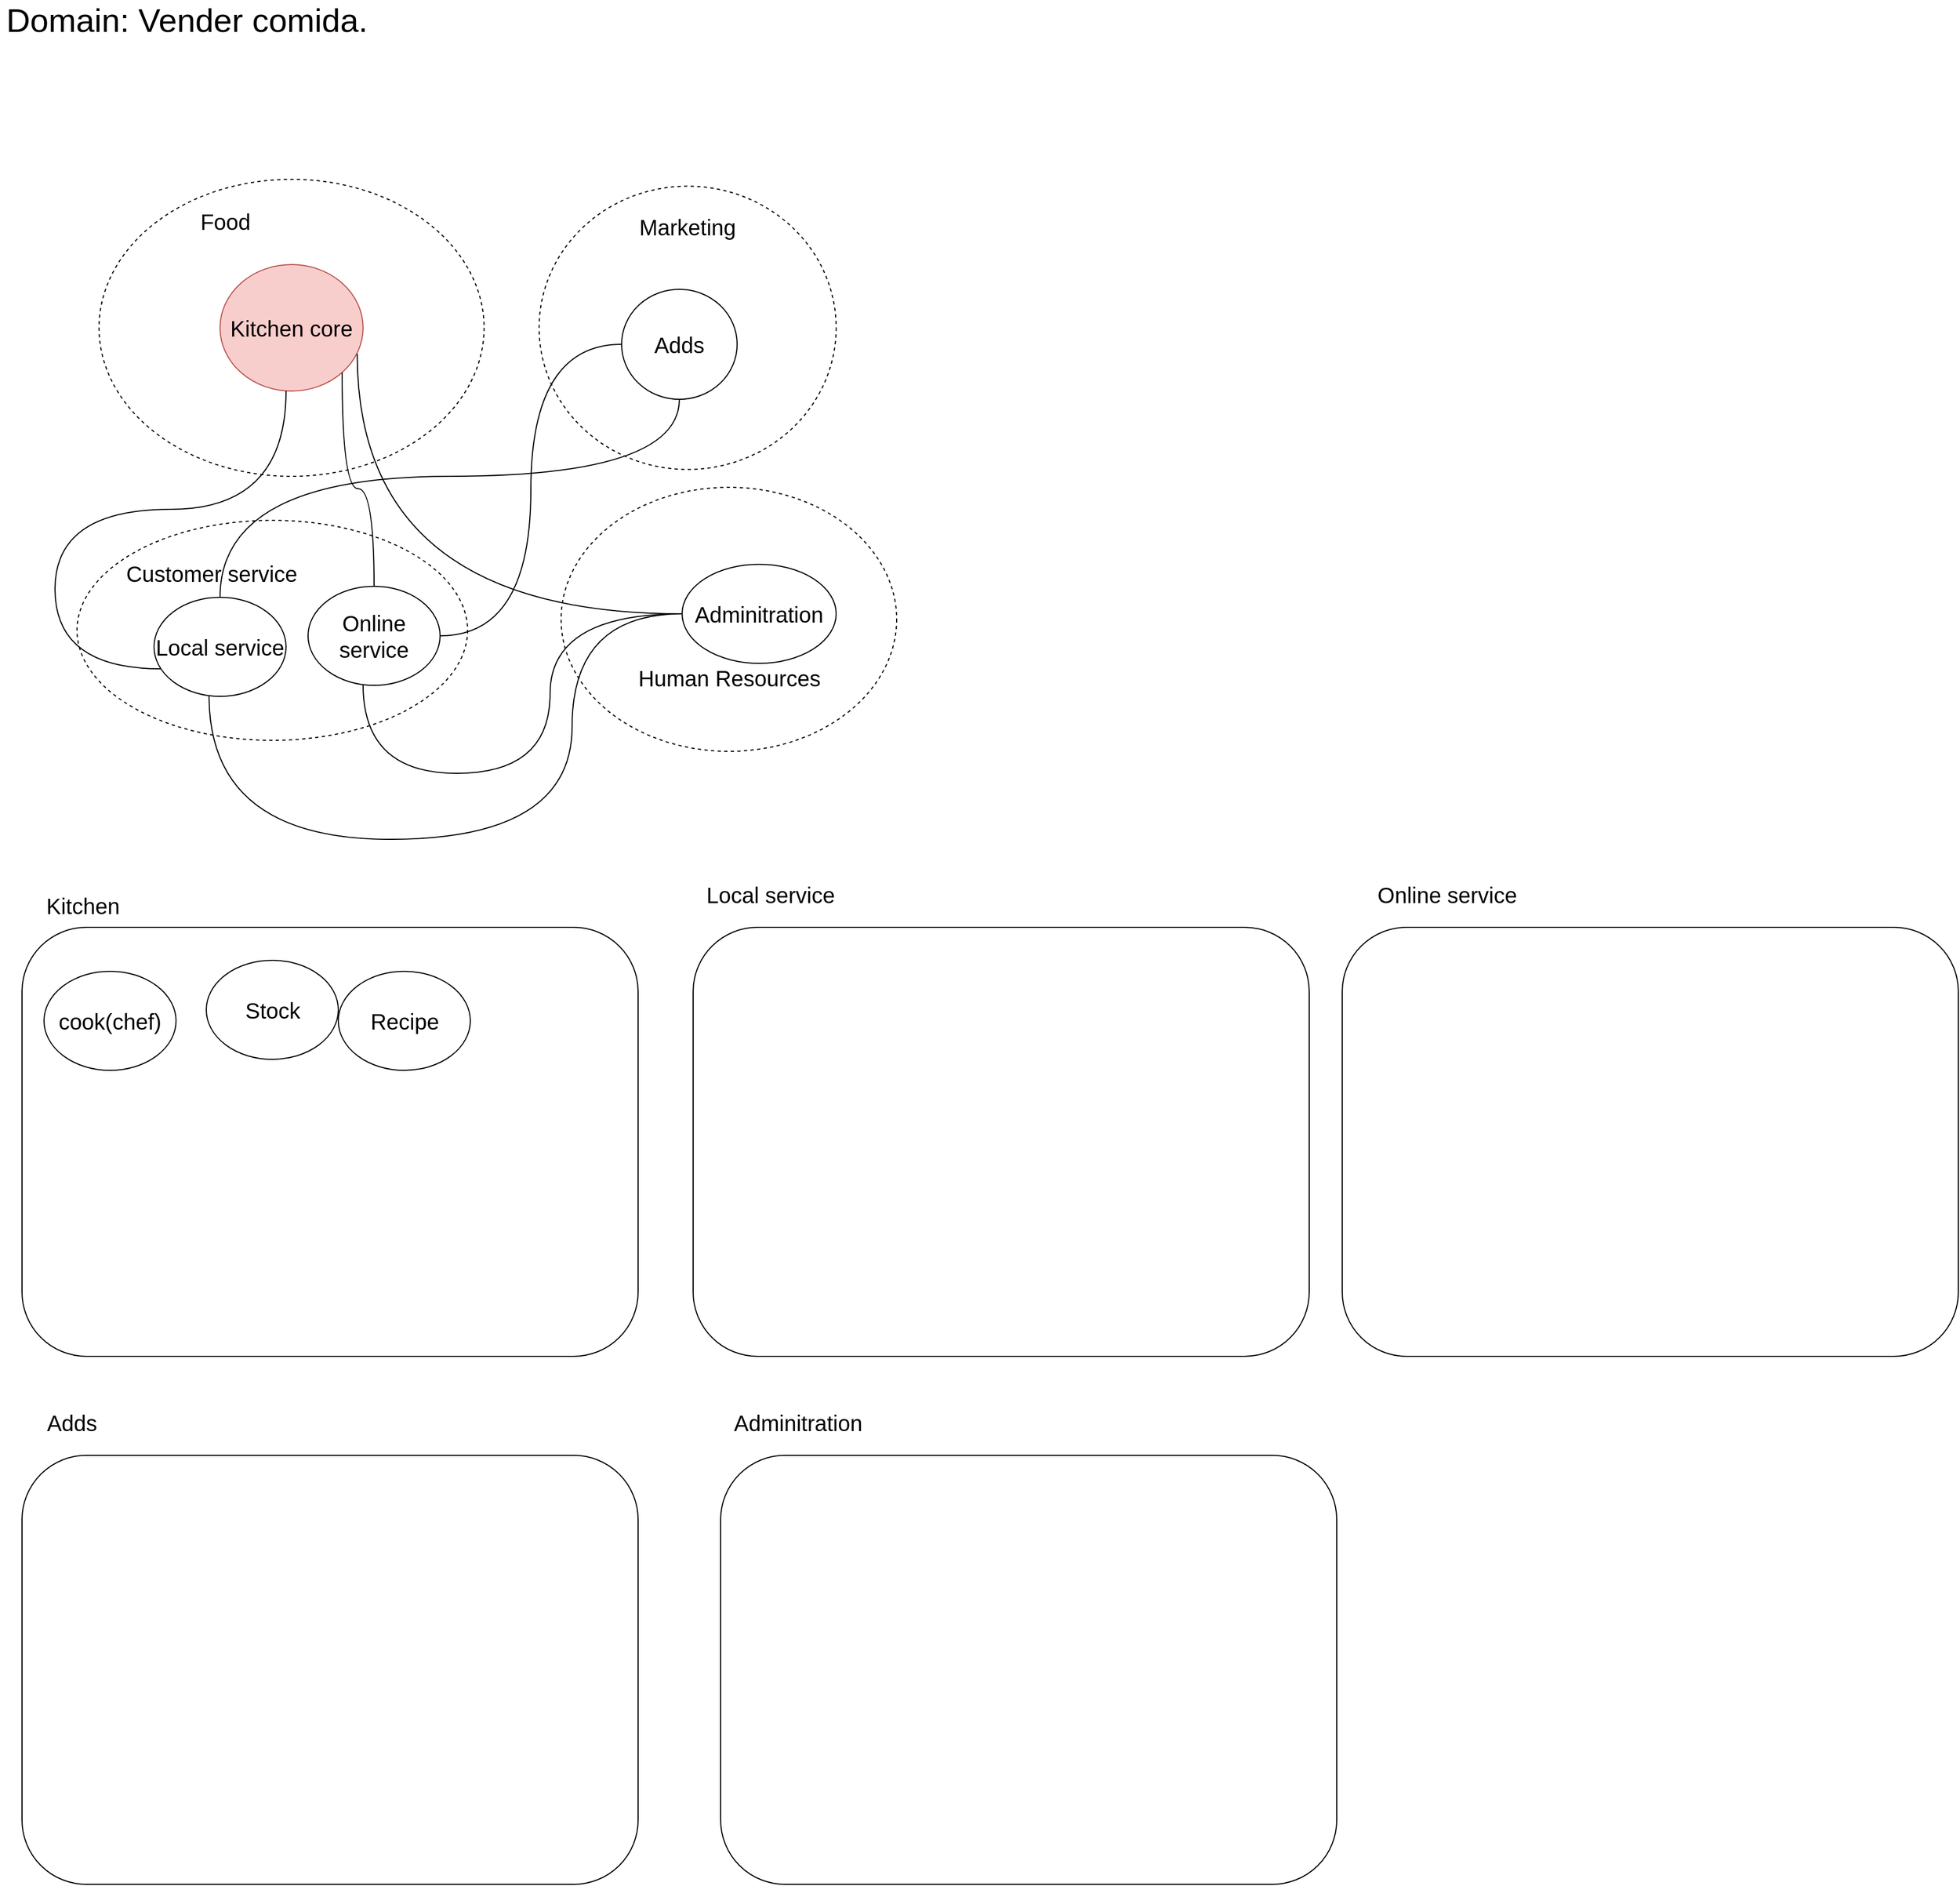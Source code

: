 <mxfile version="20.2.0" type="github" pages="3">
  <diagram id="0bSmpJjXT4QHC9Z0yinY" name="Análisis">
    <mxGraphModel dx="2031" dy="1131" grid="1" gridSize="10" guides="1" tooltips="1" connect="1" arrows="1" fold="1" page="1" pageScale="1" pageWidth="850" pageHeight="1100" math="0" shadow="0">
      <root>
        <mxCell id="0" />
        <mxCell id="1" parent="0" />
        <mxCell id="-irWWOzhihdXzqLK1Ein-37" value="" style="rounded=1;whiteSpace=wrap;html=1;fontSize=20;" vertex="1" parent="1">
          <mxGeometry x="80" y="1040" width="560" height="390" as="geometry" />
        </mxCell>
        <mxCell id="-irWWOzhihdXzqLK1Ein-1" value="&lt;font style=&quot;font-size: 30px;&quot;&gt;Domain: Vender comida.&lt;/font&gt;" style="text;html=1;strokeColor=none;fillColor=none;align=center;verticalAlign=middle;whiteSpace=wrap;rounded=0;" vertex="1" parent="1">
          <mxGeometry x="60" y="200" width="340" height="30" as="geometry" />
        </mxCell>
        <mxCell id="-irWWOzhihdXzqLK1Ein-2" value="" style="ellipse;whiteSpace=wrap;html=1;fontSize=30;dashed=1;" vertex="1" parent="1">
          <mxGeometry x="150" y="360" width="350" height="270" as="geometry" />
        </mxCell>
        <mxCell id="-irWWOzhihdXzqLK1Ein-3" value="" style="ellipse;whiteSpace=wrap;html=1;fontSize=30;dashed=1;" vertex="1" parent="1">
          <mxGeometry x="550" y="366.25" width="270" height="257.5" as="geometry" />
        </mxCell>
        <mxCell id="-irWWOzhihdXzqLK1Ein-4" value="" style="ellipse;whiteSpace=wrap;html=1;fontSize=30;dashed=1;" vertex="1" parent="1">
          <mxGeometry x="130" y="670" width="355" height="200" as="geometry" />
        </mxCell>
        <mxCell id="-irWWOzhihdXzqLK1Ein-5" value="&lt;font style=&quot;font-size: 20px;&quot;&gt;Food&lt;/font&gt;" style="text;html=1;strokeColor=none;fillColor=none;align=center;verticalAlign=middle;whiteSpace=wrap;rounded=0;dashed=1;fontSize=30;" vertex="1" parent="1">
          <mxGeometry x="235" y="380" width="60" height="30" as="geometry" />
        </mxCell>
        <mxCell id="-irWWOzhihdXzqLK1Ein-6" value="&lt;font style=&quot;font-size: 20px;&quot;&gt;C&lt;/font&gt;&lt;font style=&quot;font-size: 20px;&quot;&gt;&lt;span class=&quot;VIiyi&quot; lang=&quot;en&quot;&gt;&lt;span data-number-of-phrases=&quot;1&quot; data-phrase-index=&quot;0&quot; data-language-to-translate-into=&quot;es&quot; data-language-for-alternatives=&quot;en&quot; class=&quot;JLqJ4b ChMk0b&quot;&gt;&lt;span class=&quot;Q4iAWc&quot;&gt;ustomer service&lt;/span&gt;&lt;/span&gt;&lt;/span&gt;&lt;/font&gt;" style="text;html=1;strokeColor=none;fillColor=none;align=center;verticalAlign=middle;whiteSpace=wrap;rounded=0;dashed=1;fontSize=30;" vertex="1" parent="1">
          <mxGeometry x="105" y="700" width="295" height="30" as="geometry" />
        </mxCell>
        <mxCell id="-irWWOzhihdXzqLK1Ein-8" value="&lt;span class=&quot;VIiyi&quot; lang=&quot;en&quot;&gt;&lt;span data-number-of-phrases=&quot;1&quot; data-phrase-index=&quot;0&quot; data-language-to-translate-into=&quot;es&quot; data-language-for-alternatives=&quot;en&quot; class=&quot;JLqJ4b ChMk0b&quot;&gt;&lt;span class=&quot;Q4iAWc&quot;&gt;Kitchen core&lt;br&gt;&lt;/span&gt;&lt;/span&gt;&lt;/span&gt;" style="ellipse;whiteSpace=wrap;html=1;fontSize=20;fillColor=#f8cecc;strokeColor=#b85450;" vertex="1" parent="1">
          <mxGeometry x="260" y="437.5" width="130" height="115" as="geometry" />
        </mxCell>
        <mxCell id="-irWWOzhihdXzqLK1Ein-26" style="edgeStyle=orthogonalEdgeStyle;orthogonalLoop=1;jettySize=auto;html=1;fontSize=20;endArrow=none;endFill=0;curved=1;" edge="1" parent="1" source="-irWWOzhihdXzqLK1Ein-9" target="-irWWOzhihdXzqLK1Ein-8">
          <mxGeometry relative="1" as="geometry">
            <Array as="points">
              <mxPoint x="110" y="805" />
              <mxPoint x="110" y="660" />
              <mxPoint x="320" y="660" />
            </Array>
          </mxGeometry>
        </mxCell>
        <mxCell id="-irWWOzhihdXzqLK1Ein-9" value="Local&lt;font style=&quot;font-size: 20px;&quot;&gt;&lt;span class=&quot;VIiyi&quot; lang=&quot;en&quot;&gt;&lt;span data-number-of-phrases=&quot;1&quot; data-phrase-index=&quot;0&quot; data-language-to-translate-into=&quot;es&quot; data-language-for-alternatives=&quot;en&quot; class=&quot;JLqJ4b ChMk0b&quot;&gt;&lt;span class=&quot;Q4iAWc&quot;&gt; service&lt;/span&gt;&lt;/span&gt;&lt;/span&gt;&lt;/font&gt;" style="ellipse;whiteSpace=wrap;html=1;fontSize=20;" vertex="1" parent="1">
          <mxGeometry x="200" y="740" width="120" height="90" as="geometry" />
        </mxCell>
        <mxCell id="-irWWOzhihdXzqLK1Ein-34" style="edgeStyle=orthogonalEdgeStyle;curved=1;orthogonalLoop=1;jettySize=auto;html=1;entryX=1;entryY=0.5;entryDx=0;entryDy=0;fontSize=20;endArrow=none;endFill=0;" edge="1" parent="1" source="-irWWOzhihdXzqLK1Ein-10" target="-irWWOzhihdXzqLK1Ein-25">
          <mxGeometry relative="1" as="geometry" />
        </mxCell>
        <mxCell id="-irWWOzhihdXzqLK1Ein-35" style="edgeStyle=orthogonalEdgeStyle;curved=1;orthogonalLoop=1;jettySize=auto;html=1;fontSize=20;endArrow=none;endFill=0;" edge="1" parent="1" source="-irWWOzhihdXzqLK1Ein-10" target="-irWWOzhihdXzqLK1Ein-9">
          <mxGeometry relative="1" as="geometry">
            <Array as="points">
              <mxPoint x="677" y="630" />
              <mxPoint x="260" y="630" />
            </Array>
          </mxGeometry>
        </mxCell>
        <mxCell id="-irWWOzhihdXzqLK1Ein-10" value="Adds" style="ellipse;whiteSpace=wrap;html=1;fontSize=20;" vertex="1" parent="1">
          <mxGeometry x="625" y="460" width="105" height="100" as="geometry" />
        </mxCell>
        <mxCell id="-irWWOzhihdXzqLK1Ein-11" value="&lt;font style=&quot;font-size: 20px;&quot;&gt;Marketing&lt;/font&gt;" style="text;html=1;strokeColor=none;fillColor=none;align=center;verticalAlign=middle;whiteSpace=wrap;rounded=0;dashed=1;fontSize=30;" vertex="1" parent="1">
          <mxGeometry x="625" y="390" width="120" height="20" as="geometry" />
        </mxCell>
        <mxCell id="-irWWOzhihdXzqLK1Ein-13" value="" style="ellipse;whiteSpace=wrap;html=1;fontSize=30;dashed=1;" vertex="1" parent="1">
          <mxGeometry x="570" y="640" width="305" height="240" as="geometry" />
        </mxCell>
        <mxCell id="-irWWOzhihdXzqLK1Ein-30" style="edgeStyle=orthogonalEdgeStyle;curved=1;orthogonalLoop=1;jettySize=auto;html=1;fontSize=20;endArrow=none;endFill=0;" edge="1" parent="1" source="-irWWOzhihdXzqLK1Ein-15" target="-irWWOzhihdXzqLK1Ein-9">
          <mxGeometry relative="1" as="geometry">
            <Array as="points">
              <mxPoint x="580" y="755" />
              <mxPoint x="580" y="960" />
              <mxPoint x="250" y="960" />
            </Array>
          </mxGeometry>
        </mxCell>
        <mxCell id="-irWWOzhihdXzqLK1Ein-31" style="edgeStyle=orthogonalEdgeStyle;curved=1;orthogonalLoop=1;jettySize=auto;html=1;fontSize=20;endArrow=none;endFill=0;" edge="1" parent="1" source="-irWWOzhihdXzqLK1Ein-15" target="-irWWOzhihdXzqLK1Ein-25">
          <mxGeometry relative="1" as="geometry">
            <Array as="points">
              <mxPoint x="560" y="755" />
              <mxPoint x="560" y="900" />
              <mxPoint x="390" y="900" />
            </Array>
          </mxGeometry>
        </mxCell>
        <mxCell id="-irWWOzhihdXzqLK1Ein-33" style="edgeStyle=orthogonalEdgeStyle;curved=1;orthogonalLoop=1;jettySize=auto;html=1;entryX=0.959;entryY=0.705;entryDx=0;entryDy=0;entryPerimeter=0;fontSize=20;endArrow=none;endFill=0;" edge="1" parent="1" source="-irWWOzhihdXzqLK1Ein-15" target="-irWWOzhihdXzqLK1Ein-8">
          <mxGeometry relative="1" as="geometry" />
        </mxCell>
        <mxCell id="-irWWOzhihdXzqLK1Ein-15" value="Adminitration" style="ellipse;whiteSpace=wrap;html=1;fontSize=20;" vertex="1" parent="1">
          <mxGeometry x="680" y="710" width="140" height="90" as="geometry" />
        </mxCell>
        <mxCell id="-irWWOzhihdXzqLK1Ein-19" value="&lt;font style=&quot;font-size: 20px;&quot;&gt;Human Resources&lt;br&gt;&lt;/font&gt;" style="text;html=1;strokeColor=none;fillColor=none;align=center;verticalAlign=middle;whiteSpace=wrap;rounded=0;dashed=1;fontSize=30;" vertex="1" parent="1">
          <mxGeometry x="617.5" y="800" width="210" height="20" as="geometry" />
        </mxCell>
        <mxCell id="-irWWOzhihdXzqLK1Ein-21" value="Stock" style="ellipse;whiteSpace=wrap;html=1;fontSize=20;" vertex="1" parent="1">
          <mxGeometry x="247.5" y="1070" width="120" height="90" as="geometry" />
        </mxCell>
        <mxCell id="-irWWOzhihdXzqLK1Ein-22" value="cook(chef)" style="ellipse;whiteSpace=wrap;html=1;fontSize=20;" vertex="1" parent="1">
          <mxGeometry x="100" y="1080" width="120" height="90" as="geometry" />
        </mxCell>
        <mxCell id="-irWWOzhihdXzqLK1Ein-24" value="Recipe" style="ellipse;whiteSpace=wrap;html=1;fontSize=20;" vertex="1" parent="1">
          <mxGeometry x="367.5" y="1080" width="120" height="90" as="geometry" />
        </mxCell>
        <mxCell id="-irWWOzhihdXzqLK1Ein-27" style="edgeStyle=orthogonalEdgeStyle;curved=1;orthogonalLoop=1;jettySize=auto;html=1;entryX=1;entryY=1;entryDx=0;entryDy=0;fontSize=20;endArrow=none;endFill=0;" edge="1" parent="1" source="-irWWOzhihdXzqLK1Ein-25" target="-irWWOzhihdXzqLK1Ein-8">
          <mxGeometry relative="1" as="geometry" />
        </mxCell>
        <mxCell id="-irWWOzhihdXzqLK1Ein-25" value="Online &lt;font style=&quot;font-size: 20px;&quot;&gt;&lt;span class=&quot;VIiyi&quot; lang=&quot;en&quot;&gt;&lt;span data-number-of-phrases=&quot;1&quot; data-phrase-index=&quot;0&quot; data-language-to-translate-into=&quot;es&quot; data-language-for-alternatives=&quot;en&quot; class=&quot;JLqJ4b ChMk0b&quot;&gt;&lt;span class=&quot;Q4iAWc&quot;&gt;service&lt;/span&gt;&lt;/span&gt;&lt;/span&gt;&lt;/font&gt;" style="ellipse;whiteSpace=wrap;html=1;fontSize=20;" vertex="1" parent="1">
          <mxGeometry x="340" y="730" width="120" height="90" as="geometry" />
        </mxCell>
        <mxCell id="-irWWOzhihdXzqLK1Ein-36" value="&lt;span class=&quot;VIiyi&quot; lang=&quot;en&quot;&gt;&lt;span data-number-of-phrases=&quot;1&quot; data-phrase-index=&quot;0&quot; data-language-to-translate-into=&quot;es&quot; data-language-for-alternatives=&quot;en&quot; class=&quot;JLqJ4b ChMk0b&quot;&gt;&lt;span class=&quot;Q4iAWc&quot;&gt;Kitchen &lt;/span&gt;&lt;/span&gt;&lt;/span&gt;" style="text;html=1;align=center;verticalAlign=middle;resizable=0;points=[];autosize=1;strokeColor=none;fillColor=none;fontSize=20;" vertex="1" parent="1">
          <mxGeometry x="90" y="1000" width="90" height="40" as="geometry" />
        </mxCell>
        <mxCell id="-irWWOzhihdXzqLK1Ein-38" value="" style="rounded=1;whiteSpace=wrap;html=1;fontSize=20;" vertex="1" parent="1">
          <mxGeometry x="690" y="1040" width="560" height="390" as="geometry" />
        </mxCell>
        <mxCell id="-irWWOzhihdXzqLK1Ein-39" value="Local &lt;font style=&quot;font-size: 20px;&quot;&gt;&lt;span class=&quot;VIiyi&quot; lang=&quot;en&quot;&gt;&lt;span data-number-of-phrases=&quot;1&quot; data-phrase-index=&quot;0&quot; data-language-to-translate-into=&quot;es&quot; data-language-for-alternatives=&quot;en&quot; class=&quot;JLqJ4b ChMk0b&quot;&gt;&lt;span class=&quot;Q4iAWc&quot;&gt;service&lt;/span&gt;&lt;/span&gt;&lt;/span&gt;&lt;/font&gt;" style="text;html=1;align=center;verticalAlign=middle;resizable=0;points=[];autosize=1;strokeColor=none;fillColor=none;fontSize=20;" vertex="1" parent="1">
          <mxGeometry x="690" y="990" width="140" height="40" as="geometry" />
        </mxCell>
        <mxCell id="-irWWOzhihdXzqLK1Ein-40" value="" style="rounded=1;whiteSpace=wrap;html=1;fontSize=20;" vertex="1" parent="1">
          <mxGeometry x="1280" y="1040" width="560" height="390" as="geometry" />
        </mxCell>
        <mxCell id="-irWWOzhihdXzqLK1Ein-41" value="Online &lt;font style=&quot;font-size: 20px;&quot;&gt;&lt;span class=&quot;VIiyi&quot; lang=&quot;en&quot;&gt;&lt;span data-number-of-phrases=&quot;1&quot; data-phrase-index=&quot;0&quot; data-language-to-translate-into=&quot;es&quot; data-language-for-alternatives=&quot;en&quot; class=&quot;JLqJ4b ChMk0b&quot;&gt;&lt;span class=&quot;Q4iAWc&quot;&gt;service&lt;/span&gt;&lt;/span&gt;&lt;/span&gt;&lt;/font&gt;" style="text;html=1;align=center;verticalAlign=middle;resizable=0;points=[];autosize=1;strokeColor=none;fillColor=none;fontSize=20;" vertex="1" parent="1">
          <mxGeometry x="1300" y="990" width="150" height="40" as="geometry" />
        </mxCell>
        <mxCell id="-irWWOzhihdXzqLK1Ein-42" value="Adds" style="text;html=1;align=center;verticalAlign=middle;resizable=0;points=[];autosize=1;strokeColor=none;fillColor=none;fontSize=20;" vertex="1" parent="1">
          <mxGeometry x="90" y="1470" width="70" height="40" as="geometry" />
        </mxCell>
        <mxCell id="-irWWOzhihdXzqLK1Ein-43" value="" style="rounded=1;whiteSpace=wrap;html=1;fontSize=20;" vertex="1" parent="1">
          <mxGeometry x="80" y="1520" width="560" height="390" as="geometry" />
        </mxCell>
        <mxCell id="-irWWOzhihdXzqLK1Ein-44" value="Adminitration" style="text;html=1;align=center;verticalAlign=middle;resizable=0;points=[];autosize=1;strokeColor=none;fillColor=none;fontSize=20;" vertex="1" parent="1">
          <mxGeometry x="715" y="1470" width="140" height="40" as="geometry" />
        </mxCell>
        <mxCell id="-irWWOzhihdXzqLK1Ein-45" value="" style="rounded=1;whiteSpace=wrap;html=1;fontSize=20;" vertex="1" parent="1">
          <mxGeometry x="715" y="1520" width="560" height="390" as="geometry" />
        </mxCell>
      </root>
    </mxGraphModel>
  </diagram>
  <diagram id="92EMf9NmiPNLdvf561jD" name="Modelo de dominio">
    <mxGraphModel dx="1422" dy="792" grid="1" gridSize="10" guides="1" tooltips="1" connect="1" arrows="1" fold="1" page="1" pageScale="1" pageWidth="850" pageHeight="1100" math="0" shadow="0">
      <root>
        <mxCell id="0" />
        <mxCell id="1" parent="0" />
      </root>
    </mxGraphModel>
  </diagram>
  <diagram id="ce15cj5fZXZKw39M88a2" name="Eventos de dominios">
    <mxGraphModel dx="1422" dy="792" grid="1" gridSize="10" guides="1" tooltips="1" connect="1" arrows="1" fold="1" page="1" pageScale="1" pageWidth="850" pageHeight="1100" math="0" shadow="0">
      <root>
        <mxCell id="0" />
        <mxCell id="1" parent="0" />
      </root>
    </mxGraphModel>
  </diagram>
</mxfile>

